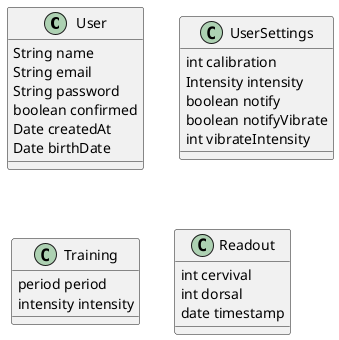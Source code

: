 @startuml
class User{
    String name
    String email
    String password
    boolean confirmed
    Date createdAt
    Date birthDate 
  }
class UserSettings{
    int calibration 
    Intensity intensity
    boolean notify
    boolean notifyVibrate
    int vibrateIntensity
  }
class Training{
    period period 
    intensity intensity
  }
class Readout{
    int cervival
    int dorsal
    date timestamp
  }
@enduml

